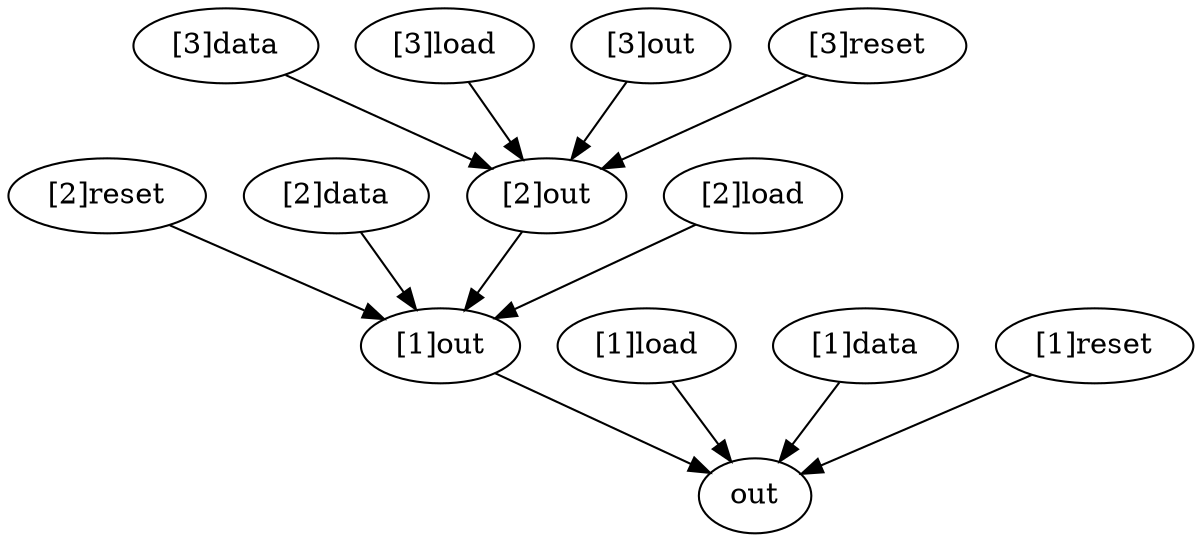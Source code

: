 strict digraph "" {
	"[2]reset"	[complexity=21,
		importance=3.875,
		rank=0.184523809524];
	"[1]out"	[complexity=20,
		importance=1.25,
		rank=0.0625];
	"[2]reset" -> "[1]out";
	out	[complexity=10,
		importance=0.625,
		rank=0.0625];
	"[1]out" -> out;
	"[2]data"	[complexity=22,
		importance=1.375,
		rank=0.0625];
	"[2]data" -> "[1]out";
	"[3]data"	[complexity=32,
		importance=2.0,
		rank=0.0625];
	"[2]out"	[complexity=30,
		importance=1.875,
		rank=0.0625];
	"[3]data" -> "[2]out";
	"[1]load"	[complexity=11,
		importance=1.375,
		rank=0.125];
	"[1]load" -> out;
	"[1]data"	[complexity=12,
		importance=0.75,
		rank=0.0625];
	"[1]data" -> out;
	"[2]out" -> "[1]out";
	"[2]load"	[complexity=21,
		importance=2.625,
		rank=0.125];
	"[2]load" -> "[1]out";
	"[3]load"	[complexity=31,
		importance=3.875,
		rank=0.125];
	"[3]load" -> "[2]out";
	"[1]reset"	[complexity=11,
		importance=2.0,
		rank=0.181818181818];
	"[1]reset" -> out;
	"[3]out"	[complexity=40,
		importance=2.5,
		rank=0.0625];
	"[3]out" -> "[2]out";
	"[3]reset"	[complexity=31,
		importance=5.75,
		rank=0.185483870968];
	"[3]reset" -> "[2]out";
}
